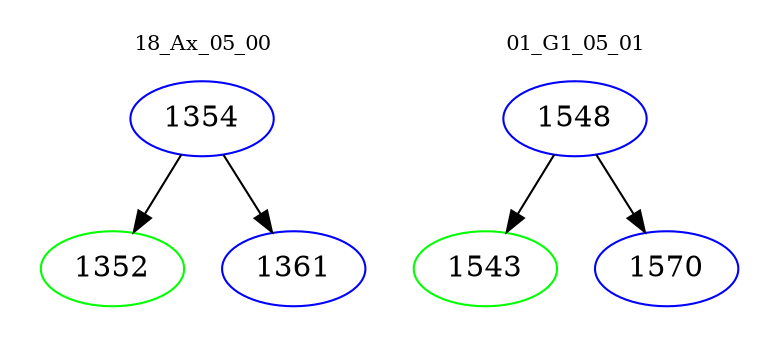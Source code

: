 digraph{
subgraph cluster_0 {
color = white
label = "18_Ax_05_00";
fontsize=10;
T0_1354 [label="1354", color="blue"]
T0_1354 -> T0_1352 [color="black"]
T0_1352 [label="1352", color="green"]
T0_1354 -> T0_1361 [color="black"]
T0_1361 [label="1361", color="blue"]
}
subgraph cluster_1 {
color = white
label = "01_G1_05_01";
fontsize=10;
T1_1548 [label="1548", color="blue"]
T1_1548 -> T1_1543 [color="black"]
T1_1543 [label="1543", color="green"]
T1_1548 -> T1_1570 [color="black"]
T1_1570 [label="1570", color="blue"]
}
}
